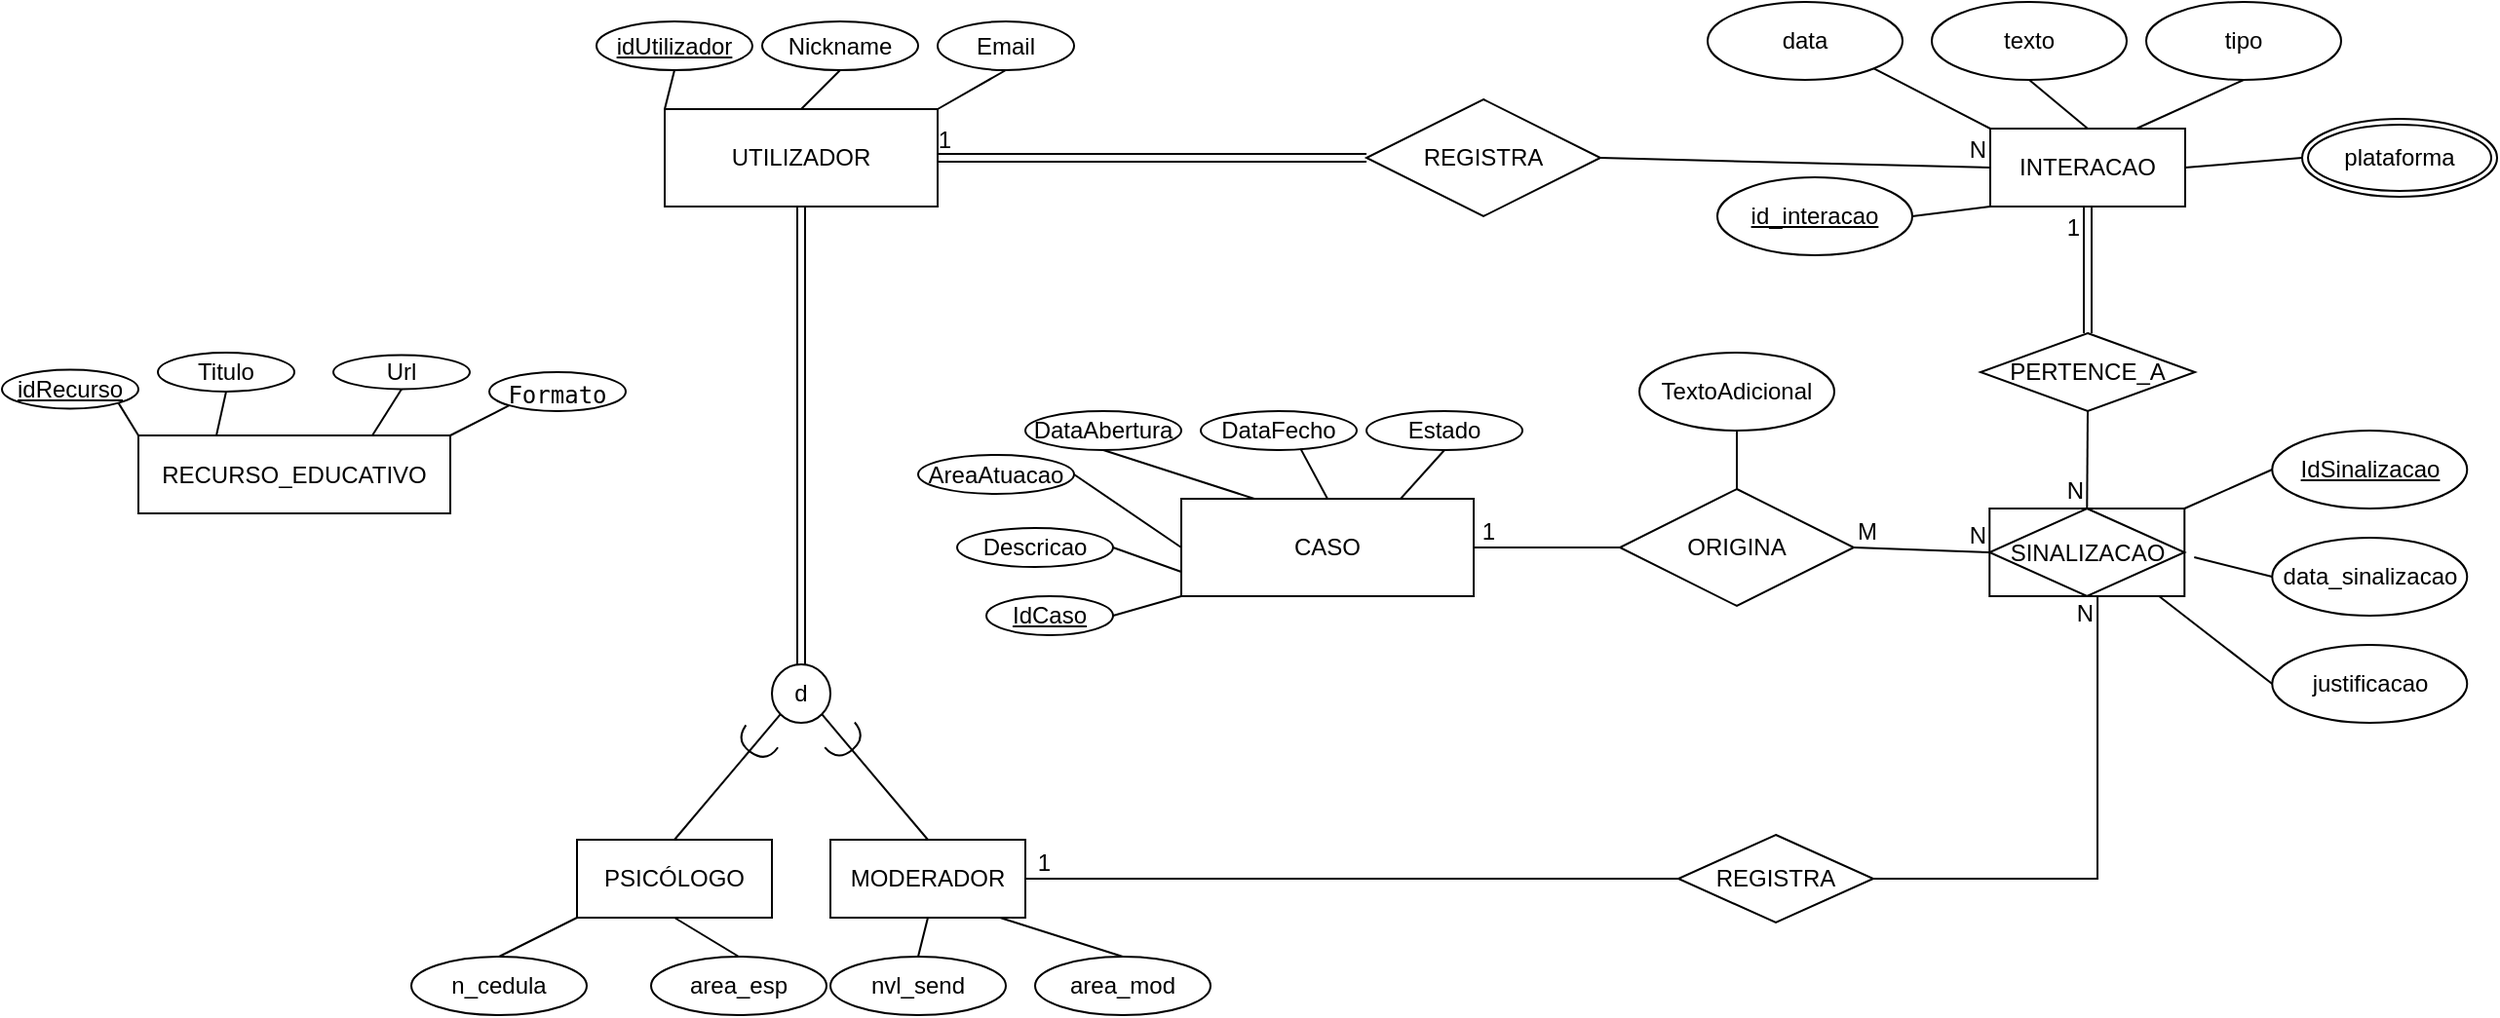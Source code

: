 <mxfile version="28.2.5">
  <diagram name="Page-1" id="tOIW24pAtOSCwyQ4gi1o">
    <mxGraphModel dx="1652" dy="409" grid="1" gridSize="10" guides="1" tooltips="1" connect="1" arrows="1" fold="1" page="1" pageScale="1" pageWidth="850" pageHeight="1100" math="0" shadow="0">
      <root>
        <mxCell id="0" />
        <mxCell id="1" parent="0" />
        <mxCell id="2YyOYfQbQqB_2xkgUg5d-1" value="UTILIZADOR" style="whiteSpace=wrap;html=1;align=center;" parent="1" vertex="1">
          <mxGeometry x="-110" y="65" width="140" height="50" as="geometry" />
        </mxCell>
        <mxCell id="2YyOYfQbQqB_2xkgUg5d-3" value="idUtilizador" style="ellipse;whiteSpace=wrap;html=1;align=center;fontStyle=4;" parent="1" vertex="1">
          <mxGeometry x="-145" y="20" width="80" height="25" as="geometry" />
        </mxCell>
        <mxCell id="2YyOYfQbQqB_2xkgUg5d-5" value="Nickname" style="ellipse;whiteSpace=wrap;html=1;align=center;" parent="1" vertex="1">
          <mxGeometry x="-60" y="20" width="80" height="25" as="geometry" />
        </mxCell>
        <mxCell id="2YyOYfQbQqB_2xkgUg5d-7" value="" style="endArrow=none;html=1;rounded=0;exitX=0.5;exitY=1;exitDx=0;exitDy=0;entryX=0;entryY=0;entryDx=0;entryDy=0;" parent="1" source="2YyOYfQbQqB_2xkgUg5d-3" target="2YyOYfQbQqB_2xkgUg5d-1" edge="1">
          <mxGeometry relative="1" as="geometry">
            <mxPoint x="120" y="225" as="sourcePoint" />
            <mxPoint x="280" y="225" as="targetPoint" />
          </mxGeometry>
        </mxCell>
        <mxCell id="2YyOYfQbQqB_2xkgUg5d-8" value="" style="endArrow=none;html=1;rounded=0;exitX=0.5;exitY=1;exitDx=0;exitDy=0;entryX=0.5;entryY=0;entryDx=0;entryDy=0;" parent="1" source="2YyOYfQbQqB_2xkgUg5d-5" target="2YyOYfQbQqB_2xkgUg5d-1" edge="1">
          <mxGeometry relative="1" as="geometry">
            <mxPoint x="120" y="225" as="sourcePoint" />
            <mxPoint x="280" y="225" as="targetPoint" />
          </mxGeometry>
        </mxCell>
        <mxCell id="2YyOYfQbQqB_2xkgUg5d-9" value="" style="endArrow=none;html=1;rounded=0;exitX=1;exitY=0;exitDx=0;exitDy=0;entryX=0.5;entryY=1;entryDx=0;entryDy=0;" parent="1" source="2YyOYfQbQqB_2xkgUg5d-1" target="7O8cQRcP90IHf1YLFJv2-75" edge="1">
          <mxGeometry relative="1" as="geometry">
            <mxPoint x="120" y="225" as="sourcePoint" />
            <mxPoint x="95" y="45" as="targetPoint" />
          </mxGeometry>
        </mxCell>
        <mxCell id="2YyOYfQbQqB_2xkgUg5d-10" value="d" style="ellipse;whiteSpace=wrap;html=1;align=center;" parent="1" vertex="1">
          <mxGeometry x="-55" y="350" width="30" height="30" as="geometry" />
        </mxCell>
        <mxCell id="2YyOYfQbQqB_2xkgUg5d-11" value="" style="shape=link;html=1;rounded=0;exitX=0.5;exitY=0;exitDx=0;exitDy=0;entryX=0.5;entryY=1;entryDx=0;entryDy=0;" parent="1" source="2YyOYfQbQqB_2xkgUg5d-10" target="2YyOYfQbQqB_2xkgUg5d-1" edge="1">
          <mxGeometry relative="1" as="geometry">
            <mxPoint x="320" y="230" as="sourcePoint" />
            <mxPoint x="480" y="230" as="targetPoint" />
          </mxGeometry>
        </mxCell>
        <mxCell id="2YyOYfQbQqB_2xkgUg5d-13" value="PSICÓLOGO" style="whiteSpace=wrap;html=1;align=center;" parent="1" vertex="1">
          <mxGeometry x="-155" y="440" width="100" height="40" as="geometry" />
        </mxCell>
        <mxCell id="2YyOYfQbQqB_2xkgUg5d-14" value="MODERADOR" style="whiteSpace=wrap;html=1;align=center;" parent="1" vertex="1">
          <mxGeometry x="-25" y="440" width="100" height="40" as="geometry" />
        </mxCell>
        <mxCell id="2YyOYfQbQqB_2xkgUg5d-16" value="" style="endArrow=none;html=1;rounded=0;exitX=0;exitY=1;exitDx=0;exitDy=0;entryX=0.5;entryY=0;entryDx=0;entryDy=0;" parent="1" source="2YyOYfQbQqB_2xkgUg5d-10" target="2YyOYfQbQqB_2xkgUg5d-13" edge="1">
          <mxGeometry relative="1" as="geometry">
            <mxPoint x="40" y="260" as="sourcePoint" />
            <mxPoint x="200" y="260" as="targetPoint" />
          </mxGeometry>
        </mxCell>
        <mxCell id="2YyOYfQbQqB_2xkgUg5d-17" value="" style="endArrow=none;html=1;rounded=0;exitX=1;exitY=1;exitDx=0;exitDy=0;entryX=0.5;entryY=0;entryDx=0;entryDy=0;" parent="1" source="2YyOYfQbQqB_2xkgUg5d-10" target="2YyOYfQbQqB_2xkgUg5d-14" edge="1">
          <mxGeometry relative="1" as="geometry">
            <mxPoint x="40" y="260" as="sourcePoint" />
            <mxPoint x="200" y="260" as="targetPoint" />
          </mxGeometry>
        </mxCell>
        <mxCell id="2YyOYfQbQqB_2xkgUg5d-18" value="" style="shape=requiredInterface;html=1;verticalLabelPosition=bottom;sketch=0;direction=south;rotation=-40;" parent="1" vertex="1">
          <mxGeometry x="-27" y="385" width="20" height="10" as="geometry" />
        </mxCell>
        <mxCell id="2YyOYfQbQqB_2xkgUg5d-22" value="" style="shape=requiredInterface;html=1;verticalLabelPosition=bottom;sketch=0;direction=south;rotation=35;" parent="1" vertex="1">
          <mxGeometry x="-73" y="386" width="20" height="10" as="geometry" />
        </mxCell>
        <mxCell id="2YyOYfQbQqB_2xkgUg5d-23" value="n_cedula" style="ellipse;whiteSpace=wrap;html=1;align=center;" parent="1" vertex="1">
          <mxGeometry x="-240" y="500" width="90" height="30" as="geometry" />
        </mxCell>
        <mxCell id="2YyOYfQbQqB_2xkgUg5d-25" value="" style="endArrow=none;html=1;rounded=0;exitX=0;exitY=1;exitDx=0;exitDy=0;entryX=0.5;entryY=0;entryDx=0;entryDy=0;" parent="1" source="2YyOYfQbQqB_2xkgUg5d-13" target="2YyOYfQbQqB_2xkgUg5d-23" edge="1">
          <mxGeometry relative="1" as="geometry">
            <mxPoint y="450" as="sourcePoint" />
            <mxPoint x="160" y="450" as="targetPoint" />
          </mxGeometry>
        </mxCell>
        <mxCell id="2YyOYfQbQqB_2xkgUg5d-26" value="area_esp" style="ellipse;whiteSpace=wrap;html=1;align=center;" parent="1" vertex="1">
          <mxGeometry x="-117" y="500" width="90" height="30" as="geometry" />
        </mxCell>
        <mxCell id="2YyOYfQbQqB_2xkgUg5d-27" value="" style="endArrow=none;html=1;rounded=0;exitX=0.5;exitY=1;exitDx=0;exitDy=0;entryX=0.5;entryY=0;entryDx=0;entryDy=0;" parent="1" source="2YyOYfQbQqB_2xkgUg5d-13" target="2YyOYfQbQqB_2xkgUg5d-26" edge="1">
          <mxGeometry relative="1" as="geometry">
            <mxPoint x="-32" y="480" as="sourcePoint" />
            <mxPoint x="283" y="450" as="targetPoint" />
          </mxGeometry>
        </mxCell>
        <mxCell id="2YyOYfQbQqB_2xkgUg5d-28" value="area_mod" style="ellipse;whiteSpace=wrap;html=1;align=center;" parent="1" vertex="1">
          <mxGeometry x="80" y="500" width="90" height="30" as="geometry" />
        </mxCell>
        <mxCell id="2YyOYfQbQqB_2xkgUg5d-29" value="" style="endArrow=none;html=1;rounded=0;exitX=0.5;exitY=1;exitDx=0;exitDy=0;entryX=0.5;entryY=0;entryDx=0;entryDy=0;" parent="1" target="2YyOYfQbQqB_2xkgUg5d-28" edge="1">
          <mxGeometry relative="1" as="geometry">
            <mxPoint x="62" y="480" as="sourcePoint" />
            <mxPoint x="450" y="450" as="targetPoint" />
          </mxGeometry>
        </mxCell>
        <mxCell id="2YyOYfQbQqB_2xkgUg5d-30" value="nvl_send" style="ellipse;whiteSpace=wrap;html=1;align=center;" parent="1" vertex="1">
          <mxGeometry x="-25" y="500" width="90" height="30" as="geometry" />
        </mxCell>
        <mxCell id="2YyOYfQbQqB_2xkgUg5d-31" value="" style="endArrow=none;html=1;rounded=0;exitX=0.5;exitY=1;exitDx=0;exitDy=0;entryX=0.5;entryY=0;entryDx=0;entryDy=0;" parent="1" source="2YyOYfQbQqB_2xkgUg5d-14" target="2YyOYfQbQqB_2xkgUg5d-30" edge="1">
          <mxGeometry relative="1" as="geometry">
            <mxPoint x="-13" y="480" as="sourcePoint" />
            <mxPoint x="375" y="450" as="targetPoint" />
          </mxGeometry>
        </mxCell>
        <mxCell id="2YyOYfQbQqB_2xkgUg5d-32" value="REGISTRA" style="shape=rhombus;perimeter=rhombusPerimeter;whiteSpace=wrap;html=1;align=center;" parent="1" vertex="1">
          <mxGeometry x="250" y="60" width="120" height="60" as="geometry" />
        </mxCell>
        <mxCell id="2YyOYfQbQqB_2xkgUg5d-37" value="" style="shape=link;html=1;rounded=0;entryX=1;entryY=0.5;entryDx=0;entryDy=0;exitX=0;exitY=0.5;exitDx=0;exitDy=0;" parent="1" source="2YyOYfQbQqB_2xkgUg5d-32" target="2YyOYfQbQqB_2xkgUg5d-1" edge="1">
          <mxGeometry relative="1" as="geometry">
            <mxPoint x="150" y="90" as="sourcePoint" />
            <mxPoint x="160" y="165" as="targetPoint" />
          </mxGeometry>
        </mxCell>
        <mxCell id="2YyOYfQbQqB_2xkgUg5d-38" value="1" style="resizable=0;html=1;whiteSpace=wrap;align=right;verticalAlign=bottom;" parent="2YyOYfQbQqB_2xkgUg5d-37" connectable="0" vertex="1">
          <mxGeometry x="1" relative="1" as="geometry">
            <mxPoint x="8" y="-1" as="offset" />
          </mxGeometry>
        </mxCell>
        <mxCell id="2YyOYfQbQqB_2xkgUg5d-39" value="INTERACAO" style="whiteSpace=wrap;html=1;align=center;" parent="1" vertex="1">
          <mxGeometry x="570" y="75" width="100" height="40" as="geometry" />
        </mxCell>
        <mxCell id="2YyOYfQbQqB_2xkgUg5d-41" value="" style="endArrow=none;html=1;rounded=0;entryX=0;entryY=0.5;entryDx=0;entryDy=0;exitX=1;exitY=0.5;exitDx=0;exitDy=0;" parent="1" source="2YyOYfQbQqB_2xkgUg5d-32" target="2YyOYfQbQqB_2xkgUg5d-39" edge="1">
          <mxGeometry relative="1" as="geometry">
            <mxPoint x="200" y="170" as="sourcePoint" />
            <mxPoint x="360" y="170" as="targetPoint" />
          </mxGeometry>
        </mxCell>
        <mxCell id="2YyOYfQbQqB_2xkgUg5d-42" value="N" style="resizable=0;html=1;whiteSpace=wrap;align=right;verticalAlign=bottom;" parent="2YyOYfQbQqB_2xkgUg5d-41" connectable="0" vertex="1">
          <mxGeometry x="1" relative="1" as="geometry" />
        </mxCell>
        <mxCell id="2YyOYfQbQqB_2xkgUg5d-43" value="data" style="ellipse;whiteSpace=wrap;html=1;align=center;" parent="1" vertex="1">
          <mxGeometry x="425" y="10" width="100" height="40" as="geometry" />
        </mxCell>
        <mxCell id="2YyOYfQbQqB_2xkgUg5d-44" value="texto" style="ellipse;whiteSpace=wrap;html=1;align=center;" parent="1" vertex="1">
          <mxGeometry x="540" y="10" width="100" height="40" as="geometry" />
        </mxCell>
        <mxCell id="2YyOYfQbQqB_2xkgUg5d-45" value="tipo" style="ellipse;whiteSpace=wrap;html=1;align=center;" parent="1" vertex="1">
          <mxGeometry x="650" y="10" width="100" height="40" as="geometry" />
        </mxCell>
        <mxCell id="2YyOYfQbQqB_2xkgUg5d-46" value="" style="endArrow=none;html=1;rounded=0;exitX=1;exitY=1;exitDx=0;exitDy=0;entryX=0;entryY=0;entryDx=0;entryDy=0;" parent="1" source="2YyOYfQbQqB_2xkgUg5d-43" target="2YyOYfQbQqB_2xkgUg5d-39" edge="1">
          <mxGeometry relative="1" as="geometry">
            <mxPoint x="190" y="140" as="sourcePoint" />
            <mxPoint x="350" y="140" as="targetPoint" />
          </mxGeometry>
        </mxCell>
        <mxCell id="2YyOYfQbQqB_2xkgUg5d-47" value="" style="endArrow=none;html=1;rounded=0;exitX=0.5;exitY=1;exitDx=0;exitDy=0;entryX=0.5;entryY=0;entryDx=0;entryDy=0;" parent="1" source="2YyOYfQbQqB_2xkgUg5d-44" target="2YyOYfQbQqB_2xkgUg5d-39" edge="1">
          <mxGeometry relative="1" as="geometry">
            <mxPoint x="190" y="140" as="sourcePoint" />
            <mxPoint x="350" y="140" as="targetPoint" />
          </mxGeometry>
        </mxCell>
        <mxCell id="2YyOYfQbQqB_2xkgUg5d-48" value="" style="endArrow=none;html=1;rounded=0;exitX=0.5;exitY=1;exitDx=0;exitDy=0;entryX=0.75;entryY=0;entryDx=0;entryDy=0;" parent="1" source="2YyOYfQbQqB_2xkgUg5d-45" target="2YyOYfQbQqB_2xkgUg5d-39" edge="1">
          <mxGeometry relative="1" as="geometry">
            <mxPoint x="190" y="140" as="sourcePoint" />
            <mxPoint x="350" y="140" as="targetPoint" />
          </mxGeometry>
        </mxCell>
        <mxCell id="2YyOYfQbQqB_2xkgUg5d-49" value="plataforma" style="ellipse;shape=doubleEllipse;margin=3;whiteSpace=wrap;html=1;align=center;" parent="1" vertex="1">
          <mxGeometry x="730" y="70" width="100" height="40" as="geometry" />
        </mxCell>
        <mxCell id="2YyOYfQbQqB_2xkgUg5d-50" value="" style="endArrow=none;html=1;rounded=0;entryX=0;entryY=0.5;entryDx=0;entryDy=0;exitX=1;exitY=0.5;exitDx=0;exitDy=0;" parent="1" source="2YyOYfQbQqB_2xkgUg5d-39" target="2YyOYfQbQqB_2xkgUg5d-49" edge="1">
          <mxGeometry relative="1" as="geometry">
            <mxPoint x="190" y="140" as="sourcePoint" />
            <mxPoint x="350" y="140" as="targetPoint" />
          </mxGeometry>
        </mxCell>
        <mxCell id="2YyOYfQbQqB_2xkgUg5d-54" value="id_interacao" style="ellipse;whiteSpace=wrap;html=1;align=center;fontStyle=4;" parent="1" vertex="1">
          <mxGeometry x="430" y="100" width="100" height="40" as="geometry" />
        </mxCell>
        <mxCell id="2YyOYfQbQqB_2xkgUg5d-55" value="" style="endArrow=none;html=1;rounded=0;entryX=0;entryY=1;entryDx=0;entryDy=0;exitX=1;exitY=0.5;exitDx=0;exitDy=0;" parent="1" source="2YyOYfQbQqB_2xkgUg5d-54" target="2YyOYfQbQqB_2xkgUg5d-39" edge="1">
          <mxGeometry relative="1" as="geometry">
            <mxPoint x="549.995" y="205.858" as="sourcePoint" />
            <mxPoint x="599.64" y="185" as="targetPoint" />
          </mxGeometry>
        </mxCell>
        <mxCell id="2YyOYfQbQqB_2xkgUg5d-59" value="data_sinalizacao" style="ellipse;whiteSpace=wrap;html=1;align=center;" parent="1" vertex="1">
          <mxGeometry x="714.64" y="285" width="100" height="40" as="geometry" />
        </mxCell>
        <mxCell id="2YyOYfQbQqB_2xkgUg5d-60" value="justificacao" style="ellipse;whiteSpace=wrap;html=1;align=center;" parent="1" vertex="1">
          <mxGeometry x="714.64" y="340" width="100" height="40" as="geometry" />
        </mxCell>
        <mxCell id="2YyOYfQbQqB_2xkgUg5d-61" value="" style="endArrow=none;html=1;rounded=0;exitX=0;exitY=0.5;exitDx=0;exitDy=0;entryX=0.863;entryY=0.988;entryDx=0;entryDy=0;entryPerimeter=0;" parent="1" source="2YyOYfQbQqB_2xkgUg5d-60" target="7O8cQRcP90IHf1YLFJv2-25" edge="1">
          <mxGeometry relative="1" as="geometry">
            <mxPoint x="194.64" y="300" as="sourcePoint" />
            <mxPoint x="674.64" y="320" as="targetPoint" />
          </mxGeometry>
        </mxCell>
        <mxCell id="2YyOYfQbQqB_2xkgUg5d-62" value="" style="endArrow=none;html=1;rounded=0;exitX=0;exitY=0.5;exitDx=0;exitDy=0;entryX=1;entryY=0.5;entryDx=0;entryDy=0;" parent="1" source="2YyOYfQbQqB_2xkgUg5d-59" edge="1">
          <mxGeometry relative="1" as="geometry">
            <mxPoint x="194.64" y="300" as="sourcePoint" />
            <mxPoint x="674.64" y="295" as="targetPoint" />
          </mxGeometry>
        </mxCell>
        <mxCell id="7O8cQRcP90IHf1YLFJv2-7" value="CASO" style="whiteSpace=wrap;html=1;align=center;" vertex="1" parent="1">
          <mxGeometry x="155" y="265" width="150" height="50" as="geometry" />
        </mxCell>
        <mxCell id="7O8cQRcP90IHf1YLFJv2-8" value="IdCaso" style="ellipse;whiteSpace=wrap;html=1;align=center;fontStyle=4;" vertex="1" parent="1">
          <mxGeometry x="55" y="315" width="65" height="20" as="geometry" />
        </mxCell>
        <mxCell id="7O8cQRcP90IHf1YLFJv2-12" value="Descricao" style="ellipse;whiteSpace=wrap;html=1;align=center;" vertex="1" parent="1">
          <mxGeometry x="40" y="280" width="80" height="20" as="geometry" />
        </mxCell>
        <mxCell id="7O8cQRcP90IHf1YLFJv2-13" value="AreaAtuacao" style="ellipse;whiteSpace=wrap;html=1;align=center;" vertex="1" parent="1">
          <mxGeometry x="20" y="242.5" width="80" height="20" as="geometry" />
        </mxCell>
        <mxCell id="7O8cQRcP90IHf1YLFJv2-14" value="DataAbertura" style="ellipse;whiteSpace=wrap;html=1;align=center;" vertex="1" parent="1">
          <mxGeometry x="75" y="220" width="80" height="20" as="geometry" />
        </mxCell>
        <mxCell id="7O8cQRcP90IHf1YLFJv2-15" value="DataFecho" style="ellipse;whiteSpace=wrap;html=1;align=center;" vertex="1" parent="1">
          <mxGeometry x="165" y="220" width="80" height="20" as="geometry" />
        </mxCell>
        <mxCell id="7O8cQRcP90IHf1YLFJv2-17" value="Estado" style="ellipse;whiteSpace=wrap;html=1;align=center;" vertex="1" parent="1">
          <mxGeometry x="250" y="220" width="80" height="20" as="geometry" />
        </mxCell>
        <mxCell id="7O8cQRcP90IHf1YLFJv2-19" value="" style="endArrow=none;html=1;rounded=0;entryX=0.5;entryY=1;entryDx=0;entryDy=0;exitX=0.75;exitY=0;exitDx=0;exitDy=0;" edge="1" parent="1" source="7O8cQRcP90IHf1YLFJv2-7" target="7O8cQRcP90IHf1YLFJv2-17">
          <mxGeometry relative="1" as="geometry">
            <mxPoint x="220" y="220" as="sourcePoint" />
            <mxPoint x="340" y="210" as="targetPoint" />
          </mxGeometry>
        </mxCell>
        <mxCell id="7O8cQRcP90IHf1YLFJv2-20" value="" style="endArrow=none;html=1;rounded=0;entryX=0.64;entryY=0.965;entryDx=0;entryDy=0;exitX=0.5;exitY=0;exitDx=0;exitDy=0;entryPerimeter=0;" edge="1" parent="1" source="7O8cQRcP90IHf1YLFJv2-7" target="7O8cQRcP90IHf1YLFJv2-15">
          <mxGeometry relative="1" as="geometry">
            <mxPoint x="165" y="215" as="sourcePoint" />
            <mxPoint x="205" y="260" as="targetPoint" />
          </mxGeometry>
        </mxCell>
        <mxCell id="7O8cQRcP90IHf1YLFJv2-21" value="" style="endArrow=none;html=1;rounded=0;entryX=0.5;entryY=1;entryDx=0;entryDy=0;exitX=0.25;exitY=0;exitDx=0;exitDy=0;" edge="1" parent="1" source="7O8cQRcP90IHf1YLFJv2-7" target="7O8cQRcP90IHf1YLFJv2-14">
          <mxGeometry relative="1" as="geometry">
            <mxPoint x="165" y="190" as="sourcePoint" />
            <mxPoint x="205" y="215" as="targetPoint" />
          </mxGeometry>
        </mxCell>
        <mxCell id="7O8cQRcP90IHf1YLFJv2-22" value="" style="endArrow=none;html=1;rounded=0;entryX=1;entryY=0.5;entryDx=0;entryDy=0;exitX=0;exitY=0.5;exitDx=0;exitDy=0;" edge="1" parent="1" source="7O8cQRcP90IHf1YLFJv2-7" target="7O8cQRcP90IHf1YLFJv2-13">
          <mxGeometry relative="1" as="geometry">
            <mxPoint x="325" y="265" as="sourcePoint" />
            <mxPoint x="105" y="260" as="targetPoint" />
          </mxGeometry>
        </mxCell>
        <mxCell id="7O8cQRcP90IHf1YLFJv2-23" value="" style="endArrow=none;html=1;rounded=0;entryX=1;entryY=0.5;entryDx=0;entryDy=0;exitX=0;exitY=0.75;exitDx=0;exitDy=0;" edge="1" parent="1" source="7O8cQRcP90IHf1YLFJv2-7" target="7O8cQRcP90IHf1YLFJv2-12">
          <mxGeometry relative="1" as="geometry">
            <mxPoint x="288" y="265" as="sourcePoint" />
            <mxPoint x="295" y="225" as="targetPoint" />
          </mxGeometry>
        </mxCell>
        <mxCell id="7O8cQRcP90IHf1YLFJv2-24" value="" style="endArrow=none;html=1;rounded=0;entryX=1;entryY=0.5;entryDx=0;entryDy=0;exitX=0;exitY=1;exitDx=0;exitDy=0;" edge="1" parent="1" source="7O8cQRcP90IHf1YLFJv2-7" target="7O8cQRcP90IHf1YLFJv2-8">
          <mxGeometry relative="1" as="geometry">
            <mxPoint x="250" y="265" as="sourcePoint" />
            <mxPoint x="245" y="235" as="targetPoint" />
          </mxGeometry>
        </mxCell>
        <mxCell id="7O8cQRcP90IHf1YLFJv2-25" value="SINALIZACAO" style="shape=associativeEntity;whiteSpace=wrap;html=1;align=center;" vertex="1" parent="1">
          <mxGeometry x="569.64" y="270" width="100" height="45" as="geometry" />
        </mxCell>
        <mxCell id="7O8cQRcP90IHf1YLFJv2-26" value="IdSinalizacao" style="ellipse;whiteSpace=wrap;html=1;align=center;fontStyle=4;" vertex="1" parent="1">
          <mxGeometry x="714.64" y="230" width="100" height="40" as="geometry" />
        </mxCell>
        <mxCell id="7O8cQRcP90IHf1YLFJv2-27" value="" style="endArrow=none;html=1;rounded=0;exitX=1;exitY=0;exitDx=0;exitDy=0;entryX=0;entryY=0.5;entryDx=0;entryDy=0;" edge="1" parent="1" source="7O8cQRcP90IHf1YLFJv2-25" target="7O8cQRcP90IHf1YLFJv2-26">
          <mxGeometry relative="1" as="geometry">
            <mxPoint x="474.64" y="480" as="sourcePoint" />
            <mxPoint x="634.64" y="480" as="targetPoint" />
          </mxGeometry>
        </mxCell>
        <mxCell id="7O8cQRcP90IHf1YLFJv2-28" value="REGISTRA" style="shape=rhombus;perimeter=rhombusPerimeter;whiteSpace=wrap;html=1;align=center;" vertex="1" parent="1">
          <mxGeometry x="410" y="437.5" width="100" height="45" as="geometry" />
        </mxCell>
        <mxCell id="7O8cQRcP90IHf1YLFJv2-29" value="" style="endArrow=none;html=1;rounded=0;entryX=1;entryY=0.5;entryDx=0;entryDy=0;exitX=0;exitY=0.5;exitDx=0;exitDy=0;" edge="1" parent="1" source="7O8cQRcP90IHf1YLFJv2-28" target="2YyOYfQbQqB_2xkgUg5d-14">
          <mxGeometry relative="1" as="geometry">
            <mxPoint x="470" y="590" as="sourcePoint" />
            <mxPoint x="280" y="460" as="targetPoint" />
          </mxGeometry>
        </mxCell>
        <mxCell id="7O8cQRcP90IHf1YLFJv2-30" value="1" style="resizable=0;html=1;whiteSpace=wrap;align=right;verticalAlign=bottom;" connectable="0" vertex="1" parent="7O8cQRcP90IHf1YLFJv2-29">
          <mxGeometry x="1" relative="1" as="geometry">
            <mxPoint x="14" as="offset" />
          </mxGeometry>
        </mxCell>
        <mxCell id="7O8cQRcP90IHf1YLFJv2-31" value="" style="endArrow=none;html=1;rounded=0;exitX=1;exitY=0.5;exitDx=0;exitDy=0;entryX=0.554;entryY=1;entryDx=0;entryDy=0;entryPerimeter=0;" edge="1" parent="1" source="7O8cQRcP90IHf1YLFJv2-28" target="7O8cQRcP90IHf1YLFJv2-25">
          <mxGeometry relative="1" as="geometry">
            <mxPoint x="550" y="350" as="sourcePoint" />
            <mxPoint x="640" y="370" as="targetPoint" />
            <Array as="points">
              <mxPoint x="625" y="460" />
            </Array>
          </mxGeometry>
        </mxCell>
        <mxCell id="7O8cQRcP90IHf1YLFJv2-32" value="N" style="resizable=0;html=1;whiteSpace=wrap;align=right;verticalAlign=bottom;" connectable="0" vertex="1" parent="7O8cQRcP90IHf1YLFJv2-31">
          <mxGeometry x="1" relative="1" as="geometry">
            <mxPoint x="-1" y="17" as="offset" />
          </mxGeometry>
        </mxCell>
        <mxCell id="7O8cQRcP90IHf1YLFJv2-33" value="PERTENCE_A" style="shape=rhombus;perimeter=rhombusPerimeter;whiteSpace=wrap;html=1;align=center;" vertex="1" parent="1">
          <mxGeometry x="565" y="180" width="110" height="40" as="geometry" />
        </mxCell>
        <mxCell id="7O8cQRcP90IHf1YLFJv2-34" value="" style="shape=link;html=1;rounded=0;entryX=0.5;entryY=1;entryDx=0;entryDy=0;exitX=0.5;exitY=0;exitDx=0;exitDy=0;" edge="1" parent="1" source="7O8cQRcP90IHf1YLFJv2-33" target="2YyOYfQbQqB_2xkgUg5d-39">
          <mxGeometry relative="1" as="geometry">
            <mxPoint x="554.64" y="350" as="sourcePoint" />
            <mxPoint x="624.64" y="185" as="targetPoint" />
          </mxGeometry>
        </mxCell>
        <mxCell id="7O8cQRcP90IHf1YLFJv2-35" value="1" style="resizable=0;html=1;whiteSpace=wrap;align=right;verticalAlign=bottom;" connectable="0" vertex="1" parent="7O8cQRcP90IHf1YLFJv2-34">
          <mxGeometry x="1" relative="1" as="geometry">
            <mxPoint x="-3" y="19" as="offset" />
          </mxGeometry>
        </mxCell>
        <mxCell id="7O8cQRcP90IHf1YLFJv2-36" value="" style="endArrow=none;html=1;rounded=0;exitX=0.5;exitY=1;exitDx=0;exitDy=0;entryX=0.5;entryY=0;entryDx=0;entryDy=0;" edge="1" parent="1" source="7O8cQRcP90IHf1YLFJv2-33" target="7O8cQRcP90IHf1YLFJv2-25">
          <mxGeometry relative="1" as="geometry">
            <mxPoint x="554.64" y="350" as="sourcePoint" />
            <mxPoint x="714.64" y="350" as="targetPoint" />
          </mxGeometry>
        </mxCell>
        <mxCell id="7O8cQRcP90IHf1YLFJv2-37" value="N" style="resizable=0;html=1;whiteSpace=wrap;align=right;verticalAlign=bottom;" connectable="0" vertex="1" parent="7O8cQRcP90IHf1YLFJv2-36">
          <mxGeometry x="1" relative="1" as="geometry" />
        </mxCell>
        <mxCell id="7O8cQRcP90IHf1YLFJv2-54" value="ORIGINA" style="shape=rhombus;perimeter=rhombusPerimeter;whiteSpace=wrap;html=1;align=center;" vertex="1" parent="1">
          <mxGeometry x="380" y="260" width="120" height="60" as="geometry" />
        </mxCell>
        <mxCell id="7O8cQRcP90IHf1YLFJv2-55" value="" style="endArrow=none;html=1;rounded=0;entryX=1;entryY=0.5;entryDx=0;entryDy=0;exitX=0;exitY=0.5;exitDx=0;exitDy=0;" edge="1" parent="1" source="7O8cQRcP90IHf1YLFJv2-54" target="7O8cQRcP90IHf1YLFJv2-7">
          <mxGeometry relative="1" as="geometry">
            <mxPoint x="290" y="270" as="sourcePoint" />
            <mxPoint x="450" y="270" as="targetPoint" />
          </mxGeometry>
        </mxCell>
        <mxCell id="7O8cQRcP90IHf1YLFJv2-56" value="1" style="resizable=0;html=1;whiteSpace=wrap;align=right;verticalAlign=bottom;" connectable="0" vertex="1" parent="7O8cQRcP90IHf1YLFJv2-55">
          <mxGeometry x="1" relative="1" as="geometry">
            <mxPoint x="12" as="offset" />
          </mxGeometry>
        </mxCell>
        <mxCell id="7O8cQRcP90IHf1YLFJv2-57" value="Texto&lt;span style=&quot;background-color: transparent; color: light-dark(rgb(0, 0, 0), rgb(255, 255, 255));&quot;&gt;Adicional&lt;/span&gt;" style="ellipse;whiteSpace=wrap;html=1;align=center;" vertex="1" parent="1">
          <mxGeometry x="390" y="190" width="100" height="40" as="geometry" />
        </mxCell>
        <mxCell id="7O8cQRcP90IHf1YLFJv2-59" value="" style="endArrow=none;html=1;rounded=0;exitX=0.5;exitY=0;exitDx=0;exitDy=0;entryX=0.5;entryY=1;entryDx=0;entryDy=0;" edge="1" parent="1" source="7O8cQRcP90IHf1YLFJv2-54" target="7O8cQRcP90IHf1YLFJv2-57">
          <mxGeometry relative="1" as="geometry">
            <mxPoint x="490" y="270" as="sourcePoint" />
            <mxPoint x="650" y="270" as="targetPoint" />
          </mxGeometry>
        </mxCell>
        <mxCell id="7O8cQRcP90IHf1YLFJv2-60" value="" style="endArrow=none;html=1;rounded=0;exitX=1;exitY=0.5;exitDx=0;exitDy=0;entryX=0;entryY=0.5;entryDx=0;entryDy=0;" edge="1" parent="1" source="7O8cQRcP90IHf1YLFJv2-54" target="7O8cQRcP90IHf1YLFJv2-25">
          <mxGeometry relative="1" as="geometry">
            <mxPoint x="390" y="270" as="sourcePoint" />
            <mxPoint x="550" y="270" as="targetPoint" />
          </mxGeometry>
        </mxCell>
        <mxCell id="7O8cQRcP90IHf1YLFJv2-61" value="M" style="resizable=0;html=1;whiteSpace=wrap;align=left;verticalAlign=bottom;" connectable="0" vertex="1" parent="7O8cQRcP90IHf1YLFJv2-60">
          <mxGeometry x="-1" relative="1" as="geometry" />
        </mxCell>
        <mxCell id="7O8cQRcP90IHf1YLFJv2-62" value="N" style="resizable=0;html=1;whiteSpace=wrap;align=right;verticalAlign=bottom;" connectable="0" vertex="1" parent="7O8cQRcP90IHf1YLFJv2-60">
          <mxGeometry x="1" relative="1" as="geometry" />
        </mxCell>
        <mxCell id="7O8cQRcP90IHf1YLFJv2-63" value="RECURSO_EDUCATIVO" style="whiteSpace=wrap;html=1;align=center;" vertex="1" parent="1">
          <mxGeometry x="-380" y="232.5" width="160" height="40" as="geometry" />
        </mxCell>
        <mxCell id="7O8cQRcP90IHf1YLFJv2-65" value="idRecurso" style="ellipse;whiteSpace=wrap;html=1;align=center;fontStyle=4;" vertex="1" parent="1">
          <mxGeometry x="-450" y="198.75" width="70" height="20" as="geometry" />
        </mxCell>
        <mxCell id="7O8cQRcP90IHf1YLFJv2-66" value="Titulo" style="ellipse;whiteSpace=wrap;html=1;align=center;" vertex="1" parent="1">
          <mxGeometry x="-370" y="190" width="70" height="20" as="geometry" />
        </mxCell>
        <mxCell id="7O8cQRcP90IHf1YLFJv2-67" value="Url" style="ellipse;whiteSpace=wrap;html=1;align=center;" vertex="1" parent="1">
          <mxGeometry x="-280" y="191.25" width="70" height="17.5" as="geometry" />
        </mxCell>
        <mxCell id="7O8cQRcP90IHf1YLFJv2-68" value="&lt;code&gt;Formato&lt;/code&gt;&lt;span class=&quot;citation-331 citation-end-331&quot;&gt; &lt;sup data-turn-source-index=&quot;5&quot; class=&quot;superscript&quot;&gt;&lt;/sup&gt;&lt;/span&gt;" style="ellipse;whiteSpace=wrap;html=1;align=center;" vertex="1" parent="1">
          <mxGeometry x="-200" y="200" width="70" height="20" as="geometry" />
        </mxCell>
        <mxCell id="7O8cQRcP90IHf1YLFJv2-69" value="" style="endArrow=none;html=1;rounded=0;exitX=1;exitY=1;exitDx=0;exitDy=0;entryX=0;entryY=0;entryDx=0;entryDy=0;" edge="1" parent="1" source="7O8cQRcP90IHf1YLFJv2-65" target="7O8cQRcP90IHf1YLFJv2-63">
          <mxGeometry relative="1" as="geometry">
            <mxPoint x="-340" y="370" as="sourcePoint" />
            <mxPoint x="-180" y="370" as="targetPoint" />
          </mxGeometry>
        </mxCell>
        <mxCell id="7O8cQRcP90IHf1YLFJv2-70" value="" style="endArrow=none;html=1;rounded=0;exitX=0.5;exitY=1;exitDx=0;exitDy=0;entryX=0.25;entryY=0;entryDx=0;entryDy=0;" edge="1" parent="1" source="7O8cQRcP90IHf1YLFJv2-66" target="7O8cQRcP90IHf1YLFJv2-63">
          <mxGeometry relative="1" as="geometry">
            <mxPoint x="-380" y="226" as="sourcePoint" />
            <mxPoint x="-370" y="243" as="targetPoint" />
          </mxGeometry>
        </mxCell>
        <mxCell id="7O8cQRcP90IHf1YLFJv2-71" value="" style="endArrow=none;html=1;rounded=0;exitX=0.5;exitY=1;exitDx=0;exitDy=0;entryX=0.75;entryY=0;entryDx=0;entryDy=0;" edge="1" parent="1" source="7O8cQRcP90IHf1YLFJv2-67" target="7O8cQRcP90IHf1YLFJv2-63">
          <mxGeometry relative="1" as="geometry">
            <mxPoint x="-325" y="220" as="sourcePoint" />
            <mxPoint x="-330" y="243" as="targetPoint" />
          </mxGeometry>
        </mxCell>
        <mxCell id="7O8cQRcP90IHf1YLFJv2-72" value="" style="endArrow=none;html=1;rounded=0;exitX=0;exitY=1;exitDx=0;exitDy=0;entryX=1;entryY=0;entryDx=0;entryDy=0;" edge="1" parent="1" source="7O8cQRcP90IHf1YLFJv2-68" target="7O8cQRcP90IHf1YLFJv2-63">
          <mxGeometry relative="1" as="geometry">
            <mxPoint x="-235" y="219" as="sourcePoint" />
            <mxPoint x="-250" y="243" as="targetPoint" />
          </mxGeometry>
        </mxCell>
        <mxCell id="7O8cQRcP90IHf1YLFJv2-75" value="Email" style="ellipse;whiteSpace=wrap;html=1;align=center;" vertex="1" parent="1">
          <mxGeometry x="30" y="20" width="70" height="25" as="geometry" />
        </mxCell>
      </root>
    </mxGraphModel>
  </diagram>
</mxfile>
